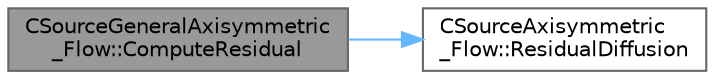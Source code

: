 digraph "CSourceGeneralAxisymmetric_Flow::ComputeResidual"
{
 // LATEX_PDF_SIZE
  bgcolor="transparent";
  edge [fontname=Helvetica,fontsize=10,labelfontname=Helvetica,labelfontsize=10];
  node [fontname=Helvetica,fontsize=10,shape=box,height=0.2,width=0.4];
  rankdir="LR";
  Node1 [id="Node000001",label="CSourceGeneralAxisymmetric\l_Flow::ComputeResidual",height=0.2,width=0.4,color="gray40", fillcolor="grey60", style="filled", fontcolor="black",tooltip="Residual of the general axisymmetric source term."];
  Node1 -> Node2 [id="edge1_Node000001_Node000002",color="steelblue1",style="solid",tooltip=" "];
  Node2 [id="Node000002",label="CSourceAxisymmetric\l_Flow::ResidualDiffusion",height=0.2,width=0.4,color="grey40", fillcolor="white", style="filled",URL="$classCSourceAxisymmetric__Flow.html#a907d709509b081f3b2badcb16b735576",tooltip="Diffusion residual of the axisymmetric source term."];
}
